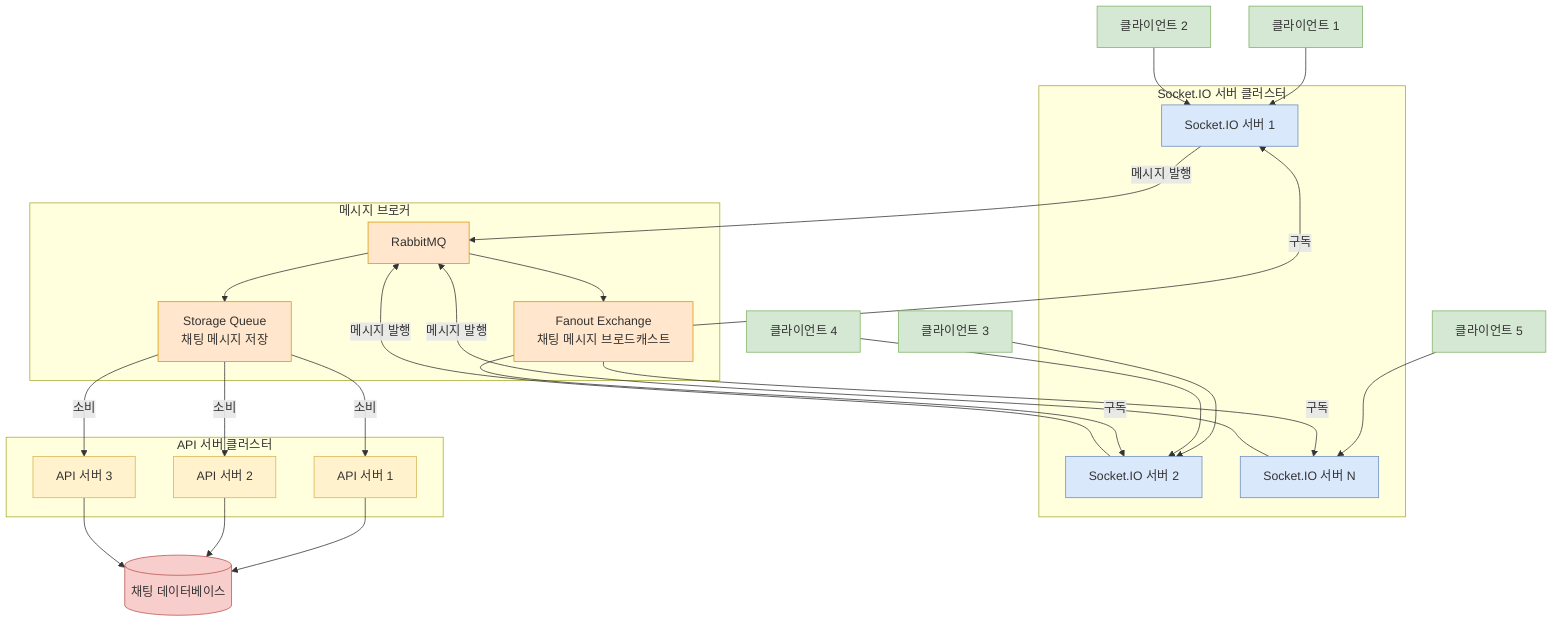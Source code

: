 graph TD
%% 클라이언트
    Client1[클라이언트 1] --> Socket1
    Client2[클라이언트 2] --> Socket1
    Client3[클라이언트 3] --> Socket2
    Client4[클라이언트 4] --> Socket2
    Client5[클라이언트 5] --> SocketN

%% 소켓 서버
    subgraph "Socket.IO 서버 클러스터"
        Socket1[Socket.IO 서버 1]
        Socket2[Socket.IO 서버 2]
        SocketN[Socket.IO 서버 N]
    end

%% RabbitMQ 브로커
    Socket1 --> |메시지 발행| RabbitMQ
    Socket2 --> |메시지 발행| RabbitMQ
    SocketN --> |메시지 발행| RabbitMQ

    subgraph "메시지 브로커"
        RabbitMQ[RabbitMQ]
        RabbitMQ --> FanoutExchange[Fanout Exchange\n채팅 메시지 브로드캐스트]
        RabbitMQ --> StorageQueue[Storage Queue\n채팅 메시지 저장]
    end

%% 메시지 브로드캐스트
    FanoutExchange --> |구독| Socket1
    FanoutExchange --> |구독| Socket2
    FanoutExchange --> |구독| SocketN

%% 메시지 저장
    StorageQueue --> |소비| API1
    StorageQueue --> |소비| API2
    StorageQueue --> |소비| API3

%% API 서버
    subgraph "API 서버 클러스터"
        API1[API 서버 1]
        API2[API 서버 2]
        API3[API 서버 3]
    end

%% 데이터베이스
    API1 --> DB[(채팅 데이터베이스)]
    API2 --> DB
    API3 --> DB

    classDef client fill:#D5E8D4,stroke:#82B366;
    classDef socketio fill:#DAE8FC,stroke:#6C8EBF;
    classDef rabbitmq fill:#FFE6CC,stroke:#D79B00;
    classDef api fill:#FFF2CC,stroke:#D6B656;
    classDef database fill:#F8CECC,stroke:#B85450;

    class Client1,Client2,Client3,Client4,Client5 client;
    class Socket1,Socket2,SocketN socketio;
    class RabbitMQ,FanoutExchange,StorageQueue rabbitmq;
    class API1,API2,API3 api;
    class DB database;